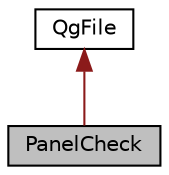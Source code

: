 digraph "PanelCheck"
{
 // LATEX_PDF_SIZE
  edge [fontname="Helvetica",fontsize="10",labelfontname="Helvetica",labelfontsize="10"];
  node [fontname="Helvetica",fontsize="10",shape=record];
  Node1 [label="PanelCheck",height=0.2,width=0.4,color="black", fillcolor="grey75", style="filled", fontcolor="black",tooltip="Oa panel checker."];
  Node2 -> Node1 [dir="back",color="firebrick4",fontsize="10",style="solid",fontname="Helvetica"];
  Node2 [label="QgFile",height=0.2,width=0.4,color="black", fillcolor="white", style="filled",URL="$classQgFile.html",tooltip="Handler with files."];
}
